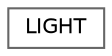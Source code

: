 digraph "クラス階層図"
{
 // LATEX_PDF_SIZE
  bgcolor="transparent";
  edge [fontname=Helvetica,fontsize=10,labelfontname=Helvetica,labelfontsize=10];
  node [fontname=Helvetica,fontsize=10,shape=box,height=0.2,width=0.4];
  rankdir="LR";
  Node0 [id="Node000000",label="LIGHT",height=0.2,width=0.4,color="grey40", fillcolor="white", style="filled",URL="$struct_l_i_g_h_t.html",tooltip="平行光源の構造体"];
}

